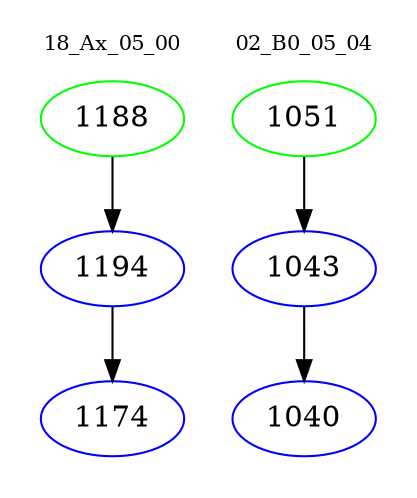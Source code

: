 digraph{
subgraph cluster_0 {
color = white
label = "18_Ax_05_00";
fontsize=10;
T0_1188 [label="1188", color="green"]
T0_1188 -> T0_1194 [color="black"]
T0_1194 [label="1194", color="blue"]
T0_1194 -> T0_1174 [color="black"]
T0_1174 [label="1174", color="blue"]
}
subgraph cluster_1 {
color = white
label = "02_B0_05_04";
fontsize=10;
T1_1051 [label="1051", color="green"]
T1_1051 -> T1_1043 [color="black"]
T1_1043 [label="1043", color="blue"]
T1_1043 -> T1_1040 [color="black"]
T1_1040 [label="1040", color="blue"]
}
}
